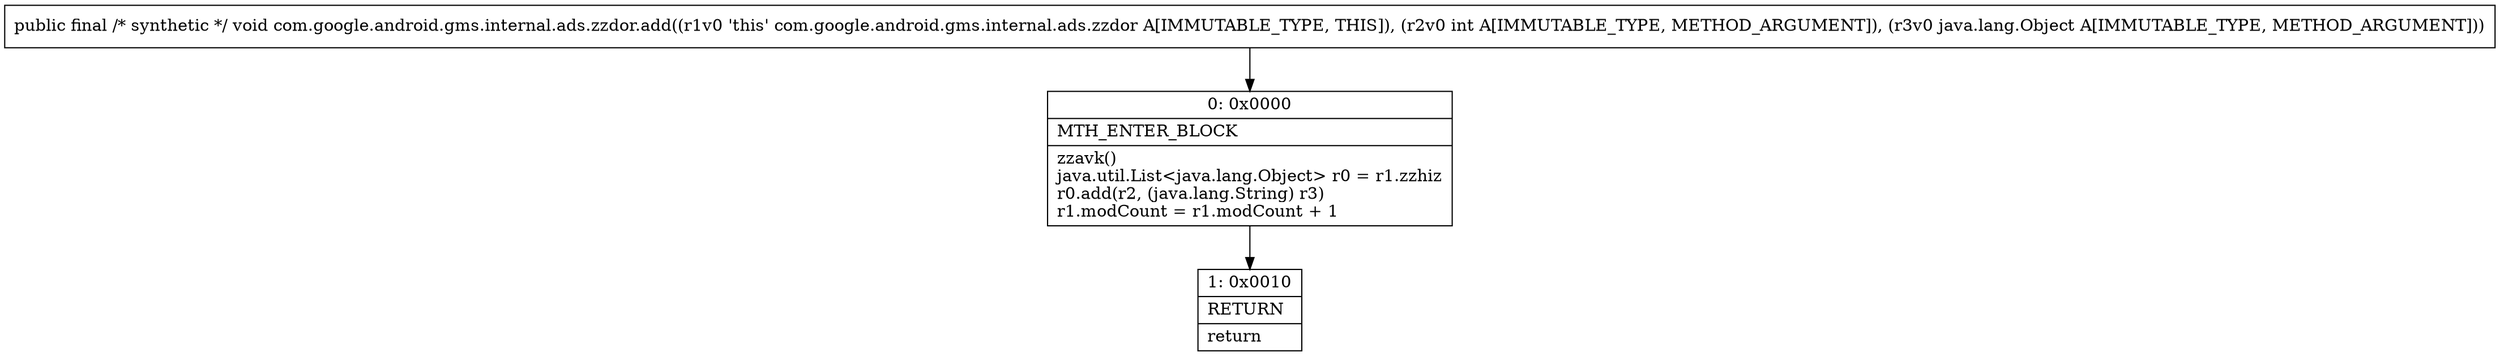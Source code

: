 digraph "CFG forcom.google.android.gms.internal.ads.zzdor.add(ILjava\/lang\/Object;)V" {
Node_0 [shape=record,label="{0\:\ 0x0000|MTH_ENTER_BLOCK\l|zzavk()\ljava.util.List\<java.lang.Object\> r0 = r1.zzhiz\lr0.add(r2, (java.lang.String) r3)\lr1.modCount = r1.modCount + 1\l}"];
Node_1 [shape=record,label="{1\:\ 0x0010|RETURN\l|return\l}"];
MethodNode[shape=record,label="{public final \/* synthetic *\/ void com.google.android.gms.internal.ads.zzdor.add((r1v0 'this' com.google.android.gms.internal.ads.zzdor A[IMMUTABLE_TYPE, THIS]), (r2v0 int A[IMMUTABLE_TYPE, METHOD_ARGUMENT]), (r3v0 java.lang.Object A[IMMUTABLE_TYPE, METHOD_ARGUMENT])) }"];
MethodNode -> Node_0;
Node_0 -> Node_1;
}

